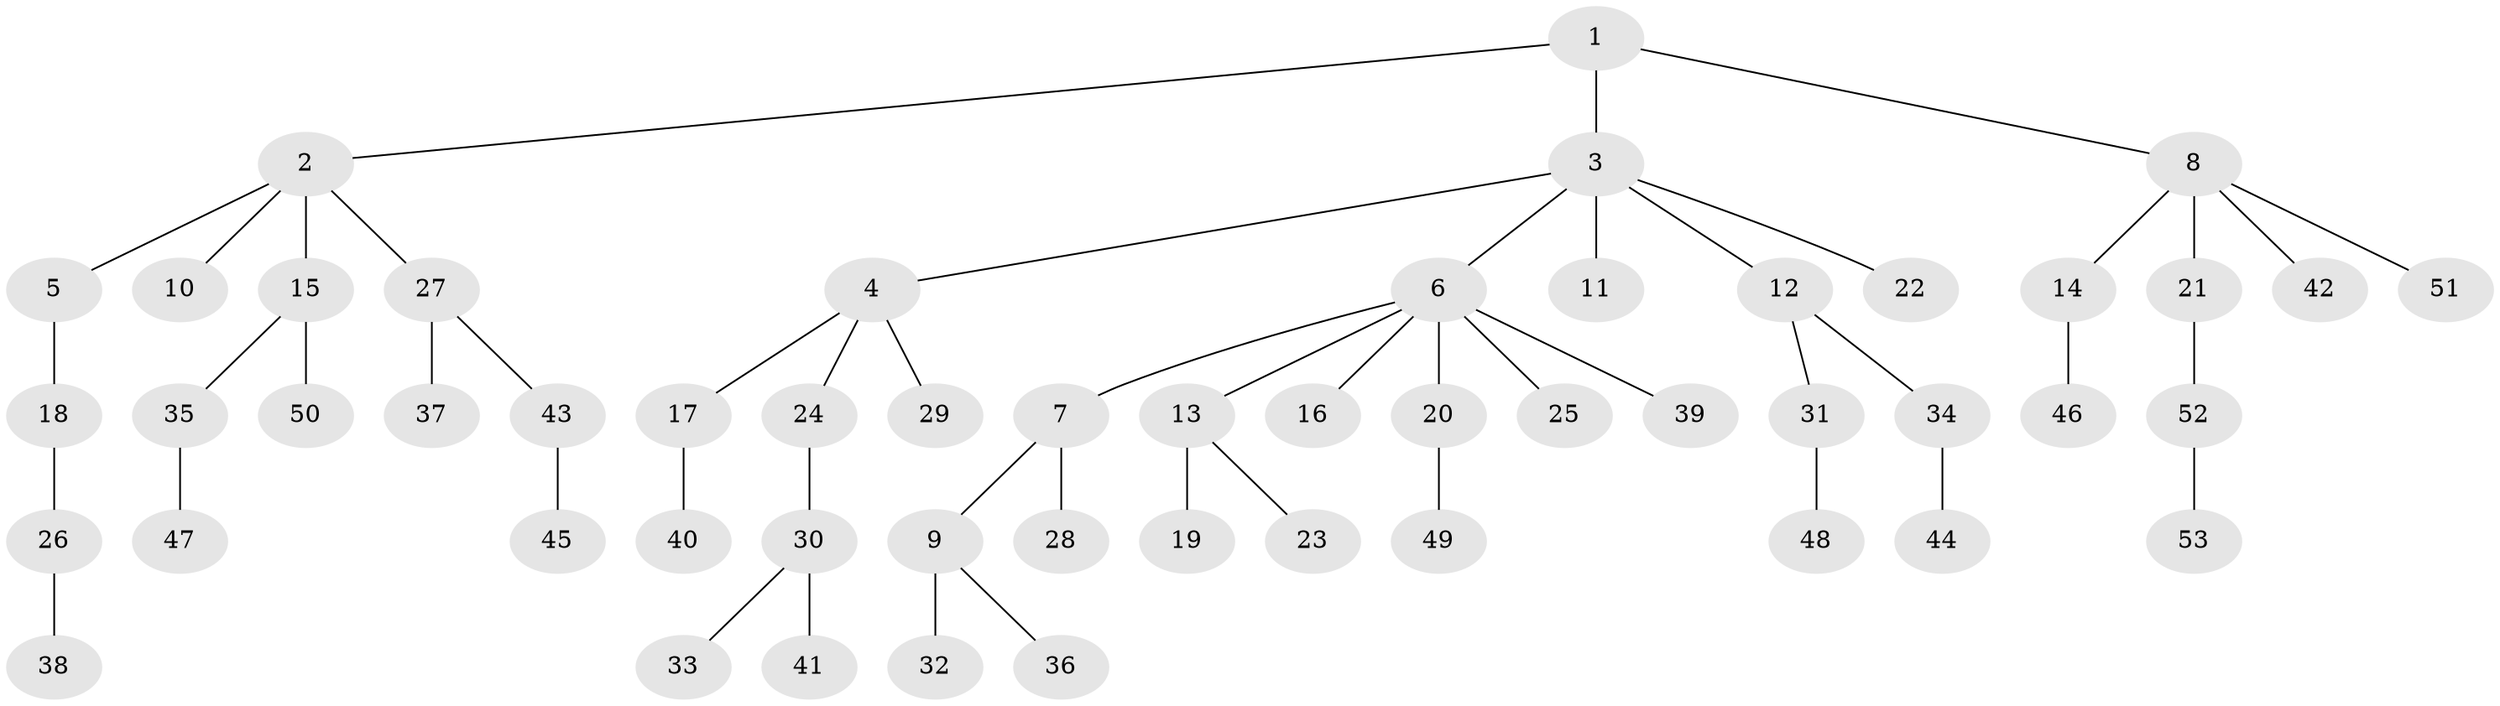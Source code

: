 // coarse degree distribution, {3: 0.1111111111111111, 4: 0.05555555555555555, 5: 0.05555555555555555, 2: 0.19444444444444445, 6: 0.027777777777777776, 1: 0.5555555555555556}
// Generated by graph-tools (version 1.1) at 2025/42/03/06/25 10:42:02]
// undirected, 53 vertices, 52 edges
graph export_dot {
graph [start="1"]
  node [color=gray90,style=filled];
  1;
  2;
  3;
  4;
  5;
  6;
  7;
  8;
  9;
  10;
  11;
  12;
  13;
  14;
  15;
  16;
  17;
  18;
  19;
  20;
  21;
  22;
  23;
  24;
  25;
  26;
  27;
  28;
  29;
  30;
  31;
  32;
  33;
  34;
  35;
  36;
  37;
  38;
  39;
  40;
  41;
  42;
  43;
  44;
  45;
  46;
  47;
  48;
  49;
  50;
  51;
  52;
  53;
  1 -- 2;
  1 -- 3;
  1 -- 8;
  2 -- 5;
  2 -- 10;
  2 -- 15;
  2 -- 27;
  3 -- 4;
  3 -- 6;
  3 -- 11;
  3 -- 12;
  3 -- 22;
  4 -- 17;
  4 -- 24;
  4 -- 29;
  5 -- 18;
  6 -- 7;
  6 -- 13;
  6 -- 16;
  6 -- 20;
  6 -- 25;
  6 -- 39;
  7 -- 9;
  7 -- 28;
  8 -- 14;
  8 -- 21;
  8 -- 42;
  8 -- 51;
  9 -- 32;
  9 -- 36;
  12 -- 31;
  12 -- 34;
  13 -- 19;
  13 -- 23;
  14 -- 46;
  15 -- 35;
  15 -- 50;
  17 -- 40;
  18 -- 26;
  20 -- 49;
  21 -- 52;
  24 -- 30;
  26 -- 38;
  27 -- 37;
  27 -- 43;
  30 -- 33;
  30 -- 41;
  31 -- 48;
  34 -- 44;
  35 -- 47;
  43 -- 45;
  52 -- 53;
}
